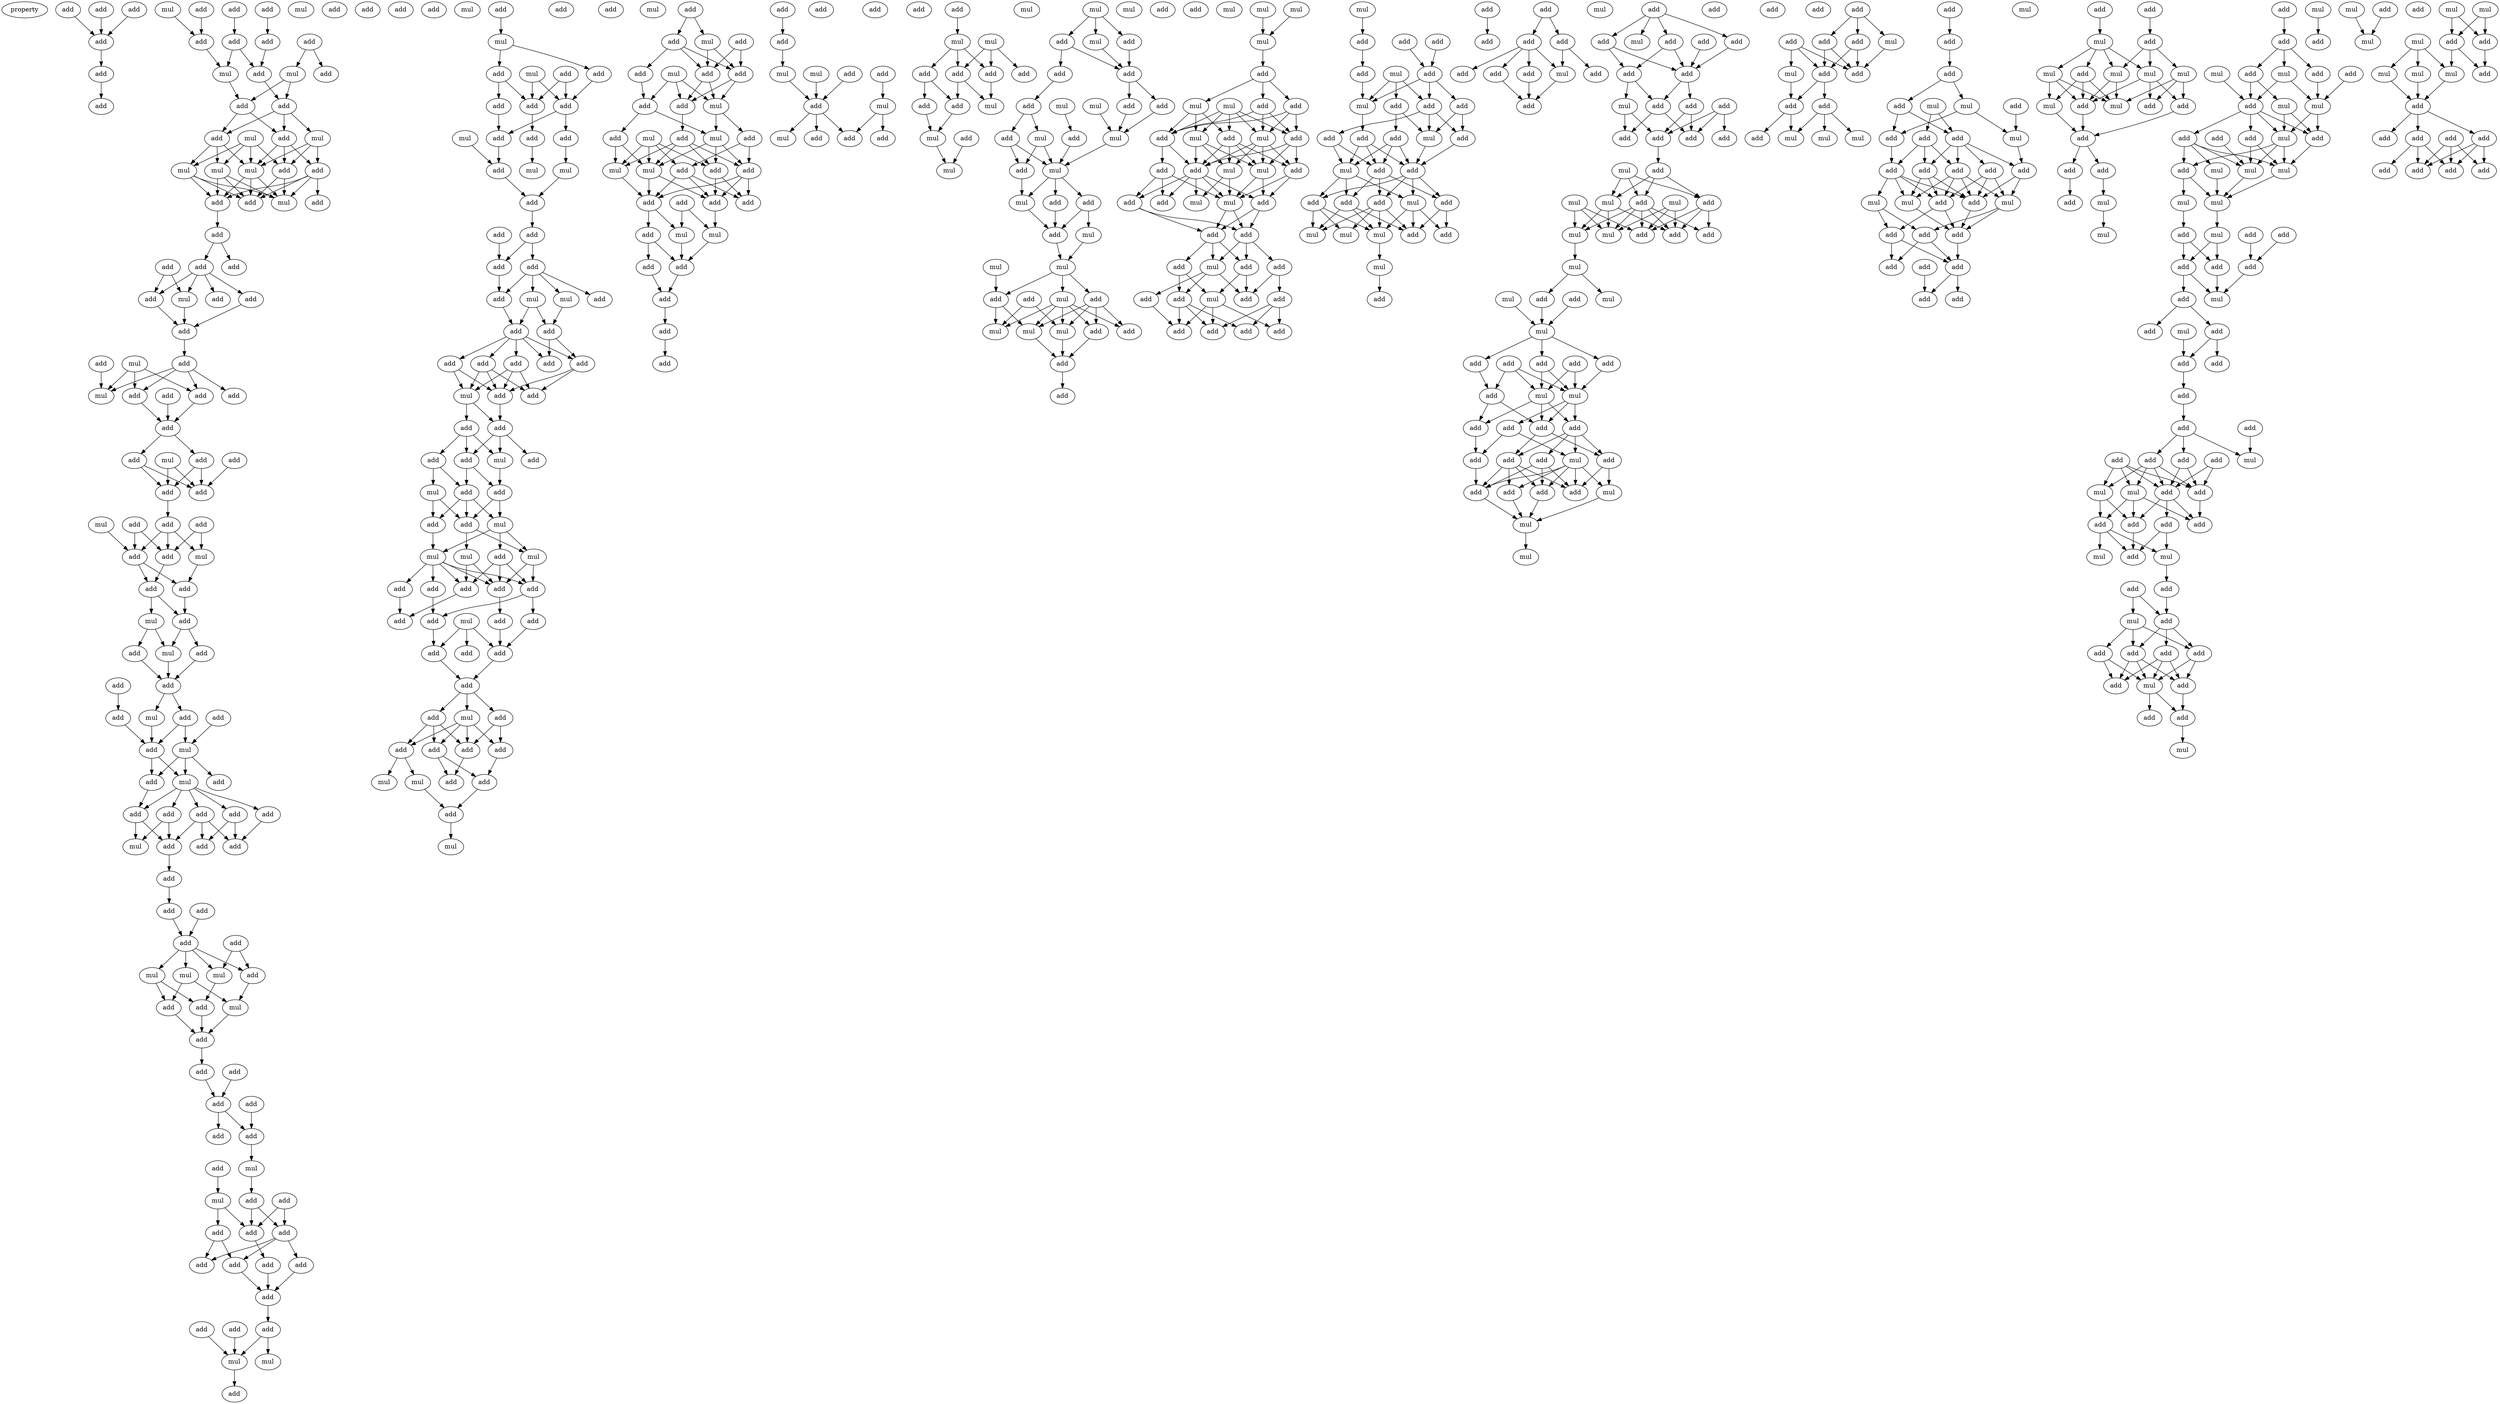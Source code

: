 digraph {
    node [fontcolor=black]
    property [mul=2,lf=1.5]
    0 [ label = add ];
    1 [ label = add ];
    2 [ label = add ];
    3 [ label = add ];
    4 [ label = add ];
    5 [ label = add ];
    6 [ label = mul ];
    7 [ label = add ];
    8 [ label = add ];
    9 [ label = add ];
    10 [ label = add ];
    11 [ label = add ];
    12 [ label = add ];
    13 [ label = add ];
    14 [ label = add ];
    15 [ label = mul ];
    16 [ label = mul ];
    17 [ label = add ];
    18 [ label = add ];
    19 [ label = add ];
    20 [ label = mul ];
    21 [ label = mul ];
    22 [ label = add ];
    23 [ label = add ];
    24 [ label = add ];
    25 [ label = mul ];
    26 [ label = mul ];
    27 [ label = add ];
    28 [ label = mul ];
    29 [ label = add ];
    30 [ label = add ];
    31 [ label = add ];
    32 [ label = mul ];
    33 [ label = add ];
    34 [ label = add ];
    35 [ label = add ];
    36 [ label = add ];
    37 [ label = add ];
    38 [ label = add ];
    39 [ label = mul ];
    40 [ label = mul ];
    41 [ label = add ];
    42 [ label = add ];
    43 [ label = add ];
    44 [ label = mul ];
    45 [ label = add ];
    46 [ label = add ];
    47 [ label = add ];
    48 [ label = add ];
    49 [ label = add ];
    50 [ label = mul ];
    51 [ label = add ];
    52 [ label = mul ];
    53 [ label = add ];
    54 [ label = add ];
    55 [ label = add ];
    56 [ label = add ];
    57 [ label = add ];
    58 [ label = mul ];
    59 [ label = add ];
    60 [ label = add ];
    61 [ label = add ];
    62 [ label = add ];
    63 [ label = mul ];
    64 [ label = add ];
    65 [ label = add ];
    66 [ label = add ];
    67 [ label = add ];
    68 [ label = add ];
    69 [ label = mul ];
    70 [ label = add ];
    71 [ label = add ];
    72 [ label = add ];
    73 [ label = mul ];
    74 [ label = add ];
    75 [ label = add ];
    76 [ label = add ];
    77 [ label = add ];
    78 [ label = add ];
    79 [ label = mul ];
    80 [ label = mul ];
    81 [ label = add ];
    82 [ label = mul ];
    83 [ label = add ];
    84 [ label = add ];
    85 [ label = add ];
    86 [ label = add ];
    87 [ label = add ];
    88 [ label = add ];
    89 [ label = add ];
    90 [ label = mul ];
    91 [ label = add ];
    92 [ label = add ];
    93 [ label = add ];
    94 [ label = add ];
    95 [ label = add ];
    96 [ label = add ];
    97 [ label = add ];
    98 [ label = add ];
    99 [ label = mul ];
    100 [ label = mul ];
    101 [ label = add ];
    102 [ label = mul ];
    103 [ label = add ];
    104 [ label = add ];
    105 [ label = mul ];
    106 [ label = add ];
    107 [ label = add ];
    108 [ label = add ];
    109 [ label = add ];
    110 [ label = add ];
    111 [ label = add ];
    112 [ label = add ];
    113 [ label = add ];
    114 [ label = add ];
    115 [ label = mul ];
    116 [ label = add ];
    117 [ label = mul ];
    118 [ label = add ];
    119 [ label = add ];
    120 [ label = add ];
    121 [ label = add ];
    122 [ label = add ];
    123 [ label = add ];
    124 [ label = add ];
    125 [ label = add ];
    126 [ label = add ];
    127 [ label = add ];
    128 [ label = add ];
    129 [ label = add ];
    130 [ label = add ];
    131 [ label = mul ];
    132 [ label = mul ];
    133 [ label = mul ];
    134 [ label = add ];
    135 [ label = add ];
    136 [ label = add ];
    137 [ label = mul ];
    138 [ label = add ];
    139 [ label = add ];
    140 [ label = add ];
    141 [ label = add ];
    142 [ label = mul ];
    143 [ label = add ];
    144 [ label = add ];
    145 [ label = add ];
    146 [ label = add ];
    147 [ label = add ];
    148 [ label = mul ];
    149 [ label = add ];
    150 [ label = add ];
    151 [ label = mul ];
    152 [ label = mul ];
    153 [ label = add ];
    154 [ label = add ];
    155 [ label = add ];
    156 [ label = add ];
    157 [ label = add ];
    158 [ label = add ];
    159 [ label = mul ];
    160 [ label = mul ];
    161 [ label = add ];
    162 [ label = add ];
    163 [ label = add ];
    164 [ label = add ];
    165 [ label = add ];
    166 [ label = add ];
    167 [ label = add ];
    168 [ label = add ];
    169 [ label = mul ];
    170 [ label = add ];
    171 [ label = add ];
    172 [ label = add ];
    173 [ label = add ];
    174 [ label = add ];
    175 [ label = add ];
    176 [ label = add ];
    177 [ label = mul ];
    178 [ label = mul ];
    179 [ label = add ];
    180 [ label = add ];
    181 [ label = add ];
    182 [ label = mul ];
    183 [ label = add ];
    184 [ label = mul ];
    185 [ label = add ];
    186 [ label = mul ];
    187 [ label = mul ];
    188 [ label = add ];
    189 [ label = add ];
    190 [ label = add ];
    191 [ label = add ];
    192 [ label = add ];
    193 [ label = add ];
    194 [ label = add ];
    195 [ label = add ];
    196 [ label = add ];
    197 [ label = mul ];
    198 [ label = add ];
    199 [ label = add ];
    200 [ label = add ];
    201 [ label = add ];
    202 [ label = mul ];
    203 [ label = add ];
    204 [ label = add ];
    205 [ label = add ];
    206 [ label = add ];
    207 [ label = add ];
    208 [ label = add ];
    209 [ label = add ];
    210 [ label = add ];
    211 [ label = mul ];
    212 [ label = mul ];
    213 [ label = add ];
    214 [ label = mul ];
    215 [ label = mul ];
    216 [ label = add ];
    217 [ label = add ];
    218 [ label = add ];
    219 [ label = mul ];
    220 [ label = add ];
    221 [ label = add ];
    222 [ label = mul ];
    223 [ label = add ];
    224 [ label = add ];
    225 [ label = add ];
    226 [ label = mul ];
    227 [ label = mul ];
    228 [ label = add ];
    229 [ label = add ];
    230 [ label = mul ];
    231 [ label = add ];
    232 [ label = mul ];
    233 [ label = add ];
    234 [ label = mul ];
    235 [ label = add ];
    236 [ label = add ];
    237 [ label = add ];
    238 [ label = add ];
    239 [ label = add ];
    240 [ label = add ];
    241 [ label = mul ];
    242 [ label = mul ];
    243 [ label = add ];
    244 [ label = add ];
    245 [ label = add ];
    246 [ label = add ];
    247 [ label = add ];
    248 [ label = add ];
    249 [ label = add ];
    250 [ label = add ];
    251 [ label = add ];
    252 [ label = mul ];
    253 [ label = mul ];
    254 [ label = add ];
    255 [ label = add ];
    256 [ label = add ];
    257 [ label = add ];
    258 [ label = mul ];
    259 [ label = add ];
    260 [ label = add ];
    261 [ label = add ];
    262 [ label = mul ];
    263 [ label = add ];
    264 [ label = add ];
    265 [ label = mul ];
    266 [ label = mul ];
    267 [ label = add ];
    268 [ label = add ];
    269 [ label = mul ];
    270 [ label = add ];
    271 [ label = add ];
    272 [ label = mul ];
    273 [ label = add ];
    274 [ label = add ];
    275 [ label = mul ];
    276 [ label = add ];
    277 [ label = mul ];
    278 [ label = mul ];
    279 [ label = add ];
    280 [ label = add ];
    281 [ label = mul ];
    282 [ label = add ];
    283 [ label = add ];
    284 [ label = mul ];
    285 [ label = mul ];
    286 [ label = add ];
    287 [ label = add ];
    288 [ label = add ];
    289 [ label = mul ];
    290 [ label = add ];
    291 [ label = mul ];
    292 [ label = add ];
    293 [ label = mul ];
    294 [ label = add ];
    295 [ label = add ];
    296 [ label = add ];
    297 [ label = mul ];
    298 [ label = mul ];
    299 [ label = add ];
    300 [ label = mul ];
    301 [ label = mul ];
    302 [ label = mul ];
    303 [ label = add ];
    304 [ label = add ];
    305 [ label = mul ];
    306 [ label = add ];
    307 [ label = add ];
    308 [ label = mul ];
    309 [ label = mul ];
    310 [ label = add ];
    311 [ label = mul ];
    312 [ label = add ];
    313 [ label = add ];
    314 [ label = add ];
    315 [ label = add ];
    316 [ label = mul ];
    317 [ label = mul ];
    318 [ label = mul ];
    319 [ label = mul ];
    320 [ label = add ];
    321 [ label = add ];
    322 [ label = mul ];
    323 [ label = add ];
    324 [ label = mul ];
    325 [ label = add ];
    326 [ label = add ];
    327 [ label = mul ];
    328 [ label = mul ];
    329 [ label = add ];
    330 [ label = add ];
    331 [ label = add ];
    332 [ label = add ];
    333 [ label = mul ];
    334 [ label = mul ];
    335 [ label = add ];
    336 [ label = add ];
    337 [ label = add ];
    338 [ label = mul ];
    339 [ label = mul ];
    340 [ label = add ];
    341 [ label = add ];
    342 [ label = add ];
    343 [ label = add ];
    344 [ label = add ];
    345 [ label = mul ];
    346 [ label = add ];
    347 [ label = add ];
    348 [ label = add ];
    349 [ label = add ];
    350 [ label = mul ];
    351 [ label = add ];
    352 [ label = add ];
    353 [ label = add ];
    354 [ label = add ];
    355 [ label = mul ];
    356 [ label = add ];
    357 [ label = add ];
    358 [ label = add ];
    359 [ label = add ];
    360 [ label = add ];
    361 [ label = mul ];
    362 [ label = add ];
    363 [ label = add ];
    364 [ label = add ];
    365 [ label = mul ];
    366 [ label = add ];
    367 [ label = mul ];
    368 [ label = add ];
    369 [ label = add ];
    370 [ label = add ];
    371 [ label = add ];
    372 [ label = add ];
    373 [ label = mul ];
    374 [ label = add ];
    375 [ label = add ];
    376 [ label = add ];
    377 [ label = add ];
    378 [ label = mul ];
    379 [ label = mul ];
    380 [ label = mul ];
    381 [ label = add ];
    382 [ label = add ];
    383 [ label = mul ];
    384 [ label = mul ];
    385 [ label = add ];
    386 [ label = add ];
    387 [ label = add ];
    388 [ label = add ];
    389 [ label = add ];
    390 [ label = add ];
    391 [ label = mul ];
    392 [ label = add ];
    393 [ label = add ];
    394 [ label = add ];
    395 [ label = add ];
    396 [ label = add ];
    397 [ label = mul ];
    398 [ label = add ];
    399 [ label = add ];
    400 [ label = add ];
    401 [ label = add ];
    402 [ label = mul ];
    403 [ label = add ];
    404 [ label = add ];
    405 [ label = add ];
    406 [ label = add ];
    407 [ label = mul ];
    408 [ label = add ];
    409 [ label = add ];
    410 [ label = add ];
    411 [ label = add ];
    412 [ label = add ];
    413 [ label = add ];
    414 [ label = add ];
    415 [ label = mul ];
    416 [ label = mul ];
    417 [ label = mul ];
    418 [ label = add ];
    419 [ label = mul ];
    420 [ label = add ];
    421 [ label = mul ];
    422 [ label = mul ];
    423 [ label = add ];
    424 [ label = add ];
    425 [ label = add ];
    426 [ label = mul ];
    427 [ label = mul ];
    428 [ label = add ];
    429 [ label = add ];
    430 [ label = mul ];
    431 [ label = mul ];
    432 [ label = add ];
    433 [ label = add ];
    434 [ label = add ];
    435 [ label = add ];
    436 [ label = add ];
    437 [ label = mul ];
    438 [ label = add ];
    439 [ label = mul ];
    440 [ label = add ];
    441 [ label = add ];
    442 [ label = add ];
    443 [ label = add ];
    444 [ label = add ];
    445 [ label = mul ];
    446 [ label = add ];
    447 [ label = add ];
    448 [ label = add ];
    449 [ label = add ];
    450 [ label = mul ];
    451 [ label = add ];
    452 [ label = add ];
    453 [ label = add ];
    454 [ label = mul ];
    455 [ label = mul ];
    456 [ label = add ];
    457 [ label = add ];
    458 [ label = add ];
    459 [ label = add ];
    460 [ label = add ];
    461 [ label = add ];
    462 [ label = mul ];
    463 [ label = add ];
    464 [ label = add ];
    465 [ label = mul ];
    466 [ label = add ];
    467 [ label = add ];
    468 [ label = add ];
    469 [ label = add ];
    470 [ label = mul ];
    471 [ label = mul ];
    472 [ label = mul ];
    473 [ label = add ];
    474 [ label = add ];
    475 [ label = mul ];
    476 [ label = add ];
    477 [ label = mul ];
    478 [ label = add ];
    479 [ label = add ];
    480 [ label = mul ];
    481 [ label = add ];
    482 [ label = add ];
    483 [ label = add ];
    484 [ label = mul ];
    485 [ label = add ];
    486 [ label = add ];
    487 [ label = add ];
    488 [ label = add ];
    489 [ label = add ];
    490 [ label = add ];
    491 [ label = mul ];
    492 [ label = mul ];
    493 [ label = mul ];
    494 [ label = add ];
    495 [ label = add ];
    496 [ label = add ];
    497 [ label = add ];
    498 [ label = add ];
    499 [ label = add ];
    500 [ label = add ];
    501 [ label = add ];
    502 [ label = add ];
    503 [ label = add ];
    504 [ label = add ];
    505 [ label = add ];
    506 [ label = mul ];
    507 [ label = mul ];
    508 [ label = mul ];
    509 [ label = mul ];
    510 [ label = mul ];
    511 [ label = add ];
    512 [ label = mul ];
    513 [ label = add ];
    514 [ label = add ];
    515 [ label = mul ];
    516 [ label = add ];
    517 [ label = add ];
    518 [ label = add ];
    519 [ label = add ];
    520 [ label = add ];
    521 [ label = mul ];
    522 [ label = add ];
    523 [ label = mul ];
    524 [ label = add ];
    525 [ label = mul ];
    526 [ label = mul ];
    527 [ label = add ];
    528 [ label = add ];
    529 [ label = add ];
    530 [ label = add ];
    531 [ label = mul ];
    532 [ label = mul ];
    533 [ label = add ];
    534 [ label = mul ];
    535 [ label = add ];
    536 [ label = add ];
    537 [ label = add ];
    538 [ label = mul ];
    539 [ label = mul ];
    540 [ label = mul ];
    541 [ label = add ];
    542 [ label = mul ];
    543 [ label = mul ];
    544 [ label = add ];
    545 [ label = mul ];
    546 [ label = add ];
    547 [ label = add ];
    548 [ label = add ];
    549 [ label = add ];
    550 [ label = add ];
    551 [ label = add ];
    552 [ label = mul ];
    553 [ label = mul ];
    554 [ label = add ];
    555 [ label = add ];
    556 [ label = add ];
    557 [ label = add ];
    558 [ label = add ];
    559 [ label = add ];
    560 [ label = add ];
    561 [ label = add ];
    562 [ label = add ];
    563 [ label = add ];
    564 [ label = mul ];
    565 [ label = add ];
    566 [ label = add ];
    567 [ label = add ];
    568 [ label = mul ];
    569 [ label = mul ];
    570 [ label = add ];
    571 [ label = add ];
    572 [ label = add ];
    573 [ label = add ];
    574 [ label = mul ];
    575 [ label = mul ];
    576 [ label = add ];
    577 [ label = add ];
    578 [ label = add ];
    579 [ label = mul ];
    580 [ label = add ];
    581 [ label = add ];
    582 [ label = add ];
    583 [ label = add ];
    584 [ label = add ];
    585 [ label = add ];
    586 [ label = add ];
    587 [ label = mul ];
    588 [ label = add ];
    589 [ label = add ];
    590 [ label = mul ];
    591 [ label = mul ];
    592 [ label = add ];
    593 [ label = mul ];
    594 [ label = add ];
    595 [ label = add ];
    596 [ label = mul ];
    597 [ label = mul ];
    598 [ label = mul ];
    599 [ label = add ];
    600 [ label = add ];
    601 [ label = mul ];
    602 [ label = mul ];
    603 [ label = mul ];
    604 [ label = add ];
    605 [ label = mul ];
    606 [ label = add ];
    607 [ label = add ];
    608 [ label = add ];
    609 [ label = add ];
    610 [ label = add ];
    611 [ label = add ];
    612 [ label = add ];
    613 [ label = add ];
    614 [ label = add ];
    0 -> 3 [ name = 0 ];
    1 -> 3 [ name = 1 ];
    2 -> 3 [ name = 2 ];
    3 -> 4 [ name = 3 ];
    4 -> 5 [ name = 4 ];
    6 -> 13 [ name = 5 ];
    7 -> 11 [ name = 6 ];
    8 -> 10 [ name = 7 ];
    9 -> 13 [ name = 8 ];
    10 -> 14 [ name = 9 ];
    10 -> 15 [ name = 10 ];
    11 -> 14 [ name = 11 ];
    12 -> 16 [ name = 12 ];
    12 -> 17 [ name = 13 ];
    13 -> 15 [ name = 14 ];
    14 -> 19 [ name = 15 ];
    15 -> 18 [ name = 16 ];
    16 -> 18 [ name = 17 ];
    16 -> 19 [ name = 18 ];
    18 -> 22 [ name = 19 ];
    18 -> 23 [ name = 20 ];
    19 -> 21 [ name = 21 ];
    19 -> 22 [ name = 22 ];
    19 -> 23 [ name = 23 ];
    20 -> 24 [ name = 24 ];
    20 -> 25 [ name = 25 ];
    20 -> 26 [ name = 26 ];
    20 -> 28 [ name = 27 ];
    21 -> 24 [ name = 28 ];
    21 -> 25 [ name = 29 ];
    21 -> 27 [ name = 30 ];
    22 -> 25 [ name = 31 ];
    22 -> 26 [ name = 32 ];
    22 -> 28 [ name = 33 ];
    23 -> 24 [ name = 34 ];
    23 -> 25 [ name = 35 ];
    23 -> 27 [ name = 36 ];
    24 -> 29 [ name = 37 ];
    24 -> 32 [ name = 38 ];
    25 -> 29 [ name = 39 ];
    25 -> 31 [ name = 40 ];
    25 -> 32 [ name = 41 ];
    26 -> 29 [ name = 42 ];
    26 -> 31 [ name = 43 ];
    26 -> 32 [ name = 44 ];
    27 -> 29 [ name = 45 ];
    27 -> 30 [ name = 46 ];
    27 -> 31 [ name = 47 ];
    27 -> 32 [ name = 48 ];
    28 -> 29 [ name = 49 ];
    28 -> 31 [ name = 50 ];
    28 -> 32 [ name = 51 ];
    31 -> 33 [ name = 52 ];
    33 -> 34 [ name = 53 ];
    33 -> 36 [ name = 54 ];
    34 -> 37 [ name = 55 ];
    34 -> 38 [ name = 56 ];
    34 -> 40 [ name = 57 ];
    34 -> 41 [ name = 58 ];
    35 -> 38 [ name = 59 ];
    35 -> 40 [ name = 60 ];
    38 -> 42 [ name = 61 ];
    40 -> 42 [ name = 62 ];
    41 -> 42 [ name = 63 ];
    42 -> 43 [ name = 64 ];
    43 -> 46 [ name = 65 ];
    43 -> 47 [ name = 66 ];
    43 -> 49 [ name = 67 ];
    43 -> 50 [ name = 68 ];
    44 -> 46 [ name = 69 ];
    44 -> 47 [ name = 70 ];
    44 -> 50 [ name = 71 ];
    45 -> 50 [ name = 72 ];
    46 -> 51 [ name = 73 ];
    47 -> 51 [ name = 74 ];
    48 -> 51 [ name = 75 ];
    51 -> 53 [ name = 76 ];
    51 -> 54 [ name = 77 ];
    52 -> 56 [ name = 78 ];
    52 -> 57 [ name = 79 ];
    53 -> 56 [ name = 80 ];
    53 -> 57 [ name = 81 ];
    54 -> 56 [ name = 82 ];
    54 -> 57 [ name = 83 ];
    55 -> 56 [ name = 84 ];
    57 -> 60 [ name = 85 ];
    58 -> 62 [ name = 86 ];
    59 -> 62 [ name = 87 ];
    59 -> 64 [ name = 88 ];
    60 -> 62 [ name = 89 ];
    60 -> 63 [ name = 90 ];
    60 -> 64 [ name = 91 ];
    61 -> 63 [ name = 92 ];
    61 -> 64 [ name = 93 ];
    62 -> 65 [ name = 94 ];
    62 -> 67 [ name = 95 ];
    63 -> 65 [ name = 96 ];
    64 -> 67 [ name = 97 ];
    65 -> 68 [ name = 98 ];
    67 -> 68 [ name = 99 ];
    67 -> 69 [ name = 100 ];
    68 -> 71 [ name = 101 ];
    68 -> 73 [ name = 102 ];
    69 -> 70 [ name = 103 ];
    69 -> 73 [ name = 104 ];
    70 -> 74 [ name = 105 ];
    71 -> 74 [ name = 106 ];
    73 -> 74 [ name = 107 ];
    74 -> 77 [ name = 108 ];
    74 -> 79 [ name = 109 ];
    75 -> 78 [ name = 110 ];
    76 -> 80 [ name = 111 ];
    77 -> 80 [ name = 112 ];
    77 -> 81 [ name = 113 ];
    78 -> 81 [ name = 114 ];
    79 -> 81 [ name = 115 ];
    80 -> 82 [ name = 116 ];
    80 -> 83 [ name = 117 ];
    80 -> 84 [ name = 118 ];
    81 -> 82 [ name = 119 ];
    81 -> 83 [ name = 120 ];
    82 -> 85 [ name = 121 ];
    82 -> 86 [ name = 122 ];
    82 -> 87 [ name = 123 ];
    82 -> 88 [ name = 124 ];
    82 -> 89 [ name = 125 ];
    83 -> 89 [ name = 126 ];
    85 -> 93 [ name = 127 ];
    86 -> 90 [ name = 128 ];
    86 -> 91 [ name = 129 ];
    87 -> 91 [ name = 130 ];
    87 -> 92 [ name = 131 ];
    87 -> 93 [ name = 132 ];
    88 -> 92 [ name = 133 ];
    88 -> 93 [ name = 134 ];
    89 -> 90 [ name = 135 ];
    89 -> 91 [ name = 136 ];
    91 -> 94 [ name = 137 ];
    94 -> 96 [ name = 138 ];
    95 -> 97 [ name = 139 ];
    96 -> 97 [ name = 140 ];
    97 -> 99 [ name = 141 ];
    97 -> 100 [ name = 142 ];
    97 -> 101 [ name = 143 ];
    97 -> 102 [ name = 144 ];
    98 -> 100 [ name = 145 ];
    98 -> 101 [ name = 146 ];
    99 -> 105 [ name = 147 ];
    99 -> 106 [ name = 148 ];
    100 -> 104 [ name = 149 ];
    101 -> 105 [ name = 150 ];
    102 -> 104 [ name = 151 ];
    102 -> 106 [ name = 152 ];
    104 -> 107 [ name = 153 ];
    105 -> 107 [ name = 154 ];
    106 -> 107 [ name = 155 ];
    107 -> 108 [ name = 156 ];
    108 -> 111 [ name = 157 ];
    109 -> 111 [ name = 158 ];
    110 -> 113 [ name = 159 ];
    111 -> 112 [ name = 160 ];
    111 -> 113 [ name = 161 ];
    113 -> 115 [ name = 162 ];
    114 -> 117 [ name = 163 ];
    115 -> 116 [ name = 164 ];
    116 -> 120 [ name = 165 ];
    116 -> 121 [ name = 166 ];
    117 -> 119 [ name = 167 ];
    117 -> 121 [ name = 168 ];
    118 -> 120 [ name = 169 ];
    118 -> 121 [ name = 170 ];
    119 -> 123 [ name = 171 ];
    119 -> 125 [ name = 172 ];
    120 -> 122 [ name = 173 ];
    120 -> 123 [ name = 174 ];
    120 -> 125 [ name = 175 ];
    121 -> 124 [ name = 176 ];
    122 -> 126 [ name = 177 ];
    124 -> 126 [ name = 178 ];
    125 -> 126 [ name = 179 ];
    126 -> 129 [ name = 180 ];
    127 -> 131 [ name = 181 ];
    128 -> 131 [ name = 182 ];
    129 -> 131 [ name = 183 ];
    129 -> 133 [ name = 184 ];
    131 -> 134 [ name = 185 ];
    135 -> 137 [ name = 186 ];
    137 -> 138 [ name = 187 ];
    137 -> 141 [ name = 188 ];
    138 -> 143 [ name = 189 ];
    138 -> 145 [ name = 190 ];
    139 -> 143 [ name = 191 ];
    139 -> 144 [ name = 192 ];
    141 -> 144 [ name = 193 ];
    142 -> 143 [ name = 194 ];
    142 -> 144 [ name = 195 ];
    143 -> 146 [ name = 196 ];
    144 -> 147 [ name = 197 ];
    144 -> 149 [ name = 198 ];
    145 -> 147 [ name = 199 ];
    146 -> 151 [ name = 200 ];
    147 -> 150 [ name = 201 ];
    148 -> 150 [ name = 202 ];
    149 -> 152 [ name = 203 ];
    150 -> 153 [ name = 204 ];
    152 -> 153 [ name = 205 ];
    153 -> 155 [ name = 206 ];
    154 -> 156 [ name = 207 ];
    155 -> 156 [ name = 208 ];
    155 -> 157 [ name = 209 ];
    156 -> 158 [ name = 210 ];
    157 -> 158 [ name = 211 ];
    157 -> 159 [ name = 212 ];
    157 -> 160 [ name = 213 ];
    157 -> 161 [ name = 214 ];
    158 -> 162 [ name = 215 ];
    159 -> 163 [ name = 216 ];
    160 -> 162 [ name = 217 ];
    160 -> 163 [ name = 218 ];
    162 -> 164 [ name = 219 ];
    162 -> 165 [ name = 220 ];
    162 -> 166 [ name = 221 ];
    162 -> 167 [ name = 222 ];
    162 -> 168 [ name = 223 ];
    163 -> 164 [ name = 224 ];
    163 -> 165 [ name = 225 ];
    164 -> 170 [ name = 226 ];
    164 -> 171 [ name = 227 ];
    166 -> 169 [ name = 228 ];
    166 -> 170 [ name = 229 ];
    167 -> 169 [ name = 230 ];
    167 -> 170 [ name = 231 ];
    167 -> 171 [ name = 232 ];
    168 -> 169 [ name = 233 ];
    168 -> 170 [ name = 234 ];
    168 -> 171 [ name = 235 ];
    169 -> 172 [ name = 236 ];
    169 -> 173 [ name = 237 ];
    170 -> 173 [ name = 238 ];
    172 -> 175 [ name = 239 ];
    172 -> 176 [ name = 240 ];
    172 -> 177 [ name = 241 ];
    173 -> 174 [ name = 242 ];
    173 -> 175 [ name = 243 ];
    173 -> 177 [ name = 244 ];
    175 -> 179 [ name = 245 ];
    175 -> 180 [ name = 246 ];
    176 -> 178 [ name = 247 ];
    176 -> 180 [ name = 248 ];
    177 -> 179 [ name = 249 ];
    178 -> 181 [ name = 250 ];
    178 -> 183 [ name = 251 ];
    179 -> 182 [ name = 252 ];
    179 -> 183 [ name = 253 ];
    180 -> 181 [ name = 254 ];
    180 -> 182 [ name = 255 ];
    180 -> 183 [ name = 256 ];
    181 -> 186 [ name = 257 ];
    182 -> 184 [ name = 258 ];
    182 -> 185 [ name = 259 ];
    182 -> 186 [ name = 260 ];
    183 -> 184 [ name = 261 ];
    183 -> 187 [ name = 262 ];
    184 -> 188 [ name = 263 ];
    184 -> 191 [ name = 264 ];
    185 -> 188 [ name = 265 ];
    185 -> 191 [ name = 266 ];
    185 -> 192 [ name = 267 ];
    186 -> 188 [ name = 268 ];
    186 -> 189 [ name = 269 ];
    186 -> 190 [ name = 270 ];
    186 -> 191 [ name = 271 ];
    186 -> 192 [ name = 272 ];
    187 -> 188 [ name = 273 ];
    187 -> 192 [ name = 274 ];
    188 -> 193 [ name = 275 ];
    189 -> 195 [ name = 276 ];
    190 -> 194 [ name = 277 ];
    191 -> 194 [ name = 278 ];
    191 -> 196 [ name = 279 ];
    192 -> 195 [ name = 280 ];
    193 -> 200 [ name = 281 ];
    194 -> 199 [ name = 282 ];
    196 -> 200 [ name = 283 ];
    197 -> 198 [ name = 284 ];
    197 -> 199 [ name = 285 ];
    197 -> 200 [ name = 286 ];
    199 -> 201 [ name = 287 ];
    200 -> 201 [ name = 288 ];
    201 -> 202 [ name = 289 ];
    201 -> 203 [ name = 290 ];
    201 -> 204 [ name = 291 ];
    202 -> 205 [ name = 292 ];
    202 -> 206 [ name = 293 ];
    202 -> 207 [ name = 294 ];
    202 -> 208 [ name = 295 ];
    203 -> 206 [ name = 296 ];
    203 -> 207 [ name = 297 ];
    203 -> 208 [ name = 298 ];
    204 -> 205 [ name = 299 ];
    204 -> 207 [ name = 300 ];
    205 -> 209 [ name = 301 ];
    206 -> 209 [ name = 302 ];
    206 -> 210 [ name = 303 ];
    207 -> 210 [ name = 304 ];
    208 -> 211 [ name = 305 ];
    208 -> 212 [ name = 306 ];
    209 -> 213 [ name = 307 ];
    212 -> 213 [ name = 308 ];
    213 -> 214 [ name = 309 ];
    216 -> 218 [ name = 310 ];
    216 -> 219 [ name = 311 ];
    217 -> 220 [ name = 312 ];
    217 -> 223 [ name = 313 ];
    218 -> 220 [ name = 314 ];
    218 -> 221 [ name = 315 ];
    218 -> 223 [ name = 316 ];
    219 -> 220 [ name = 317 ];
    219 -> 223 [ name = 318 ];
    220 -> 225 [ name = 319 ];
    220 -> 226 [ name = 320 ];
    221 -> 224 [ name = 321 ];
    222 -> 224 [ name = 322 ];
    222 -> 225 [ name = 323 ];
    222 -> 226 [ name = 324 ];
    223 -> 225 [ name = 325 ];
    223 -> 226 [ name = 326 ];
    224 -> 227 [ name = 327 ];
    224 -> 229 [ name = 328 ];
    225 -> 228 [ name = 329 ];
    226 -> 227 [ name = 330 ];
    226 -> 231 [ name = 331 ];
    227 -> 232 [ name = 332 ];
    227 -> 233 [ name = 333 ];
    227 -> 235 [ name = 334 ];
    228 -> 232 [ name = 335 ];
    228 -> 233 [ name = 336 ];
    228 -> 234 [ name = 337 ];
    228 -> 235 [ name = 338 ];
    229 -> 232 [ name = 339 ];
    229 -> 234 [ name = 340 ];
    230 -> 232 [ name = 341 ];
    230 -> 233 [ name = 342 ];
    230 -> 234 [ name = 343 ];
    230 -> 236 [ name = 344 ];
    231 -> 235 [ name = 345 ];
    231 -> 236 [ name = 346 ];
    232 -> 238 [ name = 347 ];
    232 -> 239 [ name = 348 ];
    233 -> 237 [ name = 349 ];
    233 -> 239 [ name = 350 ];
    234 -> 238 [ name = 351 ];
    235 -> 237 [ name = 352 ];
    235 -> 238 [ name = 353 ];
    235 -> 239 [ name = 354 ];
    236 -> 237 [ name = 355 ];
    236 -> 238 [ name = 356 ];
    236 -> 239 [ name = 357 ];
    238 -> 242 [ name = 358 ];
    238 -> 243 [ name = 359 ];
    239 -> 241 [ name = 360 ];
    240 -> 241 [ name = 361 ];
    240 -> 242 [ name = 362 ];
    241 -> 244 [ name = 363 ];
    242 -> 244 [ name = 364 ];
    243 -> 244 [ name = 365 ];
    243 -> 245 [ name = 366 ];
    244 -> 246 [ name = 367 ];
    245 -> 246 [ name = 368 ];
    246 -> 247 [ name = 369 ];
    247 -> 248 [ name = 370 ];
    249 -> 251 [ name = 371 ];
    251 -> 253 [ name = 372 ];
    252 -> 257 [ name = 373 ];
    253 -> 257 [ name = 374 ];
    254 -> 257 [ name = 375 ];
    256 -> 258 [ name = 376 ];
    257 -> 261 [ name = 377 ];
    257 -> 262 [ name = 378 ];
    257 -> 263 [ name = 379 ];
    258 -> 260 [ name = 380 ];
    258 -> 261 [ name = 381 ];
    264 -> 266 [ name = 382 ];
    265 -> 267 [ name = 383 ];
    265 -> 270 [ name = 384 ];
    265 -> 271 [ name = 385 ];
    266 -> 268 [ name = 386 ];
    266 -> 270 [ name = 387 ];
    266 -> 271 [ name = 388 ];
    268 -> 273 [ name = 389 ];
    268 -> 274 [ name = 390 ];
    270 -> 272 [ name = 391 ];
    271 -> 272 [ name = 392 ];
    271 -> 273 [ name = 393 ];
    273 -> 275 [ name = 394 ];
    274 -> 275 [ name = 395 ];
    275 -> 277 [ name = 396 ];
    276 -> 277 [ name = 397 ];
    278 -> 279 [ name = 398 ];
    278 -> 280 [ name = 399 ];
    278 -> 281 [ name = 400 ];
    279 -> 282 [ name = 401 ];
    279 -> 283 [ name = 402 ];
    280 -> 283 [ name = 403 ];
    281 -> 283 [ name = 404 ];
    282 -> 288 [ name = 405 ];
    283 -> 286 [ name = 406 ];
    283 -> 287 [ name = 407 ];
    284 -> 291 [ name = 408 ];
    285 -> 290 [ name = 409 ];
    286 -> 291 [ name = 410 ];
    287 -> 291 [ name = 411 ];
    288 -> 289 [ name = 412 ];
    288 -> 292 [ name = 413 ];
    289 -> 293 [ name = 414 ];
    289 -> 294 [ name = 415 ];
    290 -> 293 [ name = 416 ];
    291 -> 293 [ name = 417 ];
    292 -> 293 [ name = 418 ];
    292 -> 294 [ name = 419 ];
    293 -> 295 [ name = 420 ];
    293 -> 296 [ name = 421 ];
    293 -> 297 [ name = 422 ];
    294 -> 297 [ name = 423 ];
    295 -> 299 [ name = 424 ];
    296 -> 299 [ name = 425 ];
    296 -> 300 [ name = 426 ];
    297 -> 299 [ name = 427 ];
    299 -> 302 [ name = 428 ];
    300 -> 302 [ name = 429 ];
    301 -> 307 [ name = 430 ];
    302 -> 305 [ name = 431 ];
    302 -> 306 [ name = 432 ];
    302 -> 307 [ name = 433 ];
    303 -> 308 [ name = 434 ];
    303 -> 309 [ name = 435 ];
    305 -> 308 [ name = 436 ];
    305 -> 309 [ name = 437 ];
    305 -> 310 [ name = 438 ];
    305 -> 311 [ name = 439 ];
    305 -> 312 [ name = 440 ];
    306 -> 309 [ name = 441 ];
    306 -> 310 [ name = 442 ];
    306 -> 311 [ name = 443 ];
    306 -> 312 [ name = 444 ];
    307 -> 308 [ name = 445 ];
    307 -> 311 [ name = 446 ];
    309 -> 313 [ name = 447 ];
    310 -> 313 [ name = 448 ];
    311 -> 313 [ name = 449 ];
    313 -> 314 [ name = 450 ];
    317 -> 319 [ name = 451 ];
    318 -> 319 [ name = 452 ];
    319 -> 320 [ name = 453 ];
    320 -> 321 [ name = 454 ];
    320 -> 323 [ name = 455 ];
    320 -> 324 [ name = 456 ];
    321 -> 325 [ name = 457 ];
    321 -> 326 [ name = 458 ];
    321 -> 327 [ name = 459 ];
    322 -> 325 [ name = 460 ];
    322 -> 326 [ name = 461 ];
    322 -> 327 [ name = 462 ];
    322 -> 328 [ name = 463 ];
    322 -> 329 [ name = 464 ];
    323 -> 325 [ name = 465 ];
    323 -> 326 [ name = 466 ];
    323 -> 327 [ name = 467 ];
    324 -> 325 [ name = 468 ];
    324 -> 328 [ name = 469 ];
    324 -> 329 [ name = 470 ];
    325 -> 331 [ name = 471 ];
    325 -> 332 [ name = 472 ];
    326 -> 330 [ name = 473 ];
    326 -> 332 [ name = 474 ];
    326 -> 333 [ name = 475 ];
    327 -> 330 [ name = 476 ];
    327 -> 332 [ name = 477 ];
    327 -> 333 [ name = 478 ];
    327 -> 334 [ name = 479 ];
    328 -> 332 [ name = 480 ];
    328 -> 333 [ name = 481 ];
    328 -> 334 [ name = 482 ];
    329 -> 330 [ name = 483 ];
    329 -> 332 [ name = 484 ];
    329 -> 333 [ name = 485 ];
    329 -> 334 [ name = 486 ];
    330 -> 337 [ name = 487 ];
    330 -> 338 [ name = 488 ];
    331 -> 335 [ name = 489 ];
    331 -> 336 [ name = 490 ];
    331 -> 338 [ name = 491 ];
    332 -> 335 [ name = 492 ];
    332 -> 336 [ name = 493 ];
    332 -> 337 [ name = 494 ];
    332 -> 338 [ name = 495 ];
    332 -> 339 [ name = 496 ];
    333 -> 337 [ name = 497 ];
    333 -> 338 [ name = 498 ];
    334 -> 338 [ name = 499 ];
    334 -> 339 [ name = 500 ];
    335 -> 340 [ name = 501 ];
    335 -> 341 [ name = 502 ];
    337 -> 340 [ name = 503 ];
    337 -> 341 [ name = 504 ];
    338 -> 340 [ name = 505 ];
    338 -> 341 [ name = 506 ];
    340 -> 343 [ name = 507 ];
    340 -> 344 [ name = 508 ];
    340 -> 345 [ name = 509 ];
    341 -> 342 [ name = 510 ];
    341 -> 343 [ name = 511 ];
    341 -> 345 [ name = 512 ];
    342 -> 348 [ name = 513 ];
    342 -> 349 [ name = 514 ];
    343 -> 349 [ name = 515 ];
    343 -> 350 [ name = 516 ];
    344 -> 346 [ name = 517 ];
    344 -> 350 [ name = 518 ];
    345 -> 346 [ name = 519 ];
    345 -> 347 [ name = 520 ];
    345 -> 349 [ name = 521 ];
    346 -> 351 [ name = 522 ];
    346 -> 352 [ name = 523 ];
    346 -> 353 [ name = 524 ];
    347 -> 352 [ name = 525 ];
    348 -> 351 [ name = 526 ];
    348 -> 353 [ name = 527 ];
    348 -> 354 [ name = 528 ];
    350 -> 351 [ name = 529 ];
    350 -> 352 [ name = 530 ];
    350 -> 354 [ name = 531 ];
    355 -> 358 [ name = 532 ];
    356 -> 359 [ name = 533 ];
    357 -> 359 [ name = 534 ];
    358 -> 360 [ name = 535 ];
    359 -> 362 [ name = 536 ];
    359 -> 364 [ name = 537 ];
    359 -> 365 [ name = 538 ];
    360 -> 365 [ name = 539 ];
    361 -> 363 [ name = 540 ];
    361 -> 364 [ name = 541 ];
    361 -> 365 [ name = 542 ];
    362 -> 367 [ name = 543 ];
    362 -> 369 [ name = 544 ];
    363 -> 367 [ name = 545 ];
    363 -> 370 [ name = 546 ];
    364 -> 367 [ name = 547 ];
    364 -> 368 [ name = 548 ];
    364 -> 369 [ name = 549 ];
    365 -> 366 [ name = 550 ];
    366 -> 371 [ name = 551 ];
    366 -> 372 [ name = 552 ];
    366 -> 373 [ name = 553 ];
    367 -> 372 [ name = 554 ];
    368 -> 371 [ name = 555 ];
    368 -> 373 [ name = 556 ];
    369 -> 372 [ name = 557 ];
    370 -> 371 [ name = 558 ];
    370 -> 372 [ name = 559 ];
    370 -> 373 [ name = 560 ];
    371 -> 374 [ name = 561 ];
    371 -> 376 [ name = 562 ];
    371 -> 377 [ name = 563 ];
    372 -> 375 [ name = 564 ];
    372 -> 376 [ name = 565 ];
    372 -> 377 [ name = 566 ];
    372 -> 378 [ name = 567 ];
    373 -> 374 [ name = 568 ];
    373 -> 375 [ name = 569 ];
    373 -> 378 [ name = 570 ];
    374 -> 380 [ name = 571 ];
    374 -> 381 [ name = 572 ];
    374 -> 383 [ name = 573 ];
    375 -> 379 [ name = 574 ];
    375 -> 380 [ name = 575 ];
    375 -> 383 [ name = 576 ];
    376 -> 379 [ name = 577 ];
    376 -> 380 [ name = 578 ];
    376 -> 381 [ name = 579 ];
    376 -> 383 [ name = 580 ];
    377 -> 381 [ name = 581 ];
    377 -> 382 [ name = 582 ];
    378 -> 380 [ name = 583 ];
    378 -> 381 [ name = 584 ];
    378 -> 382 [ name = 585 ];
    380 -> 384 [ name = 586 ];
    384 -> 385 [ name = 587 ];
    386 -> 387 [ name = 588 ];
    388 -> 389 [ name = 589 ];
    388 -> 390 [ name = 590 ];
    389 -> 391 [ name = 591 ];
    389 -> 393 [ name = 592 ];
    389 -> 394 [ name = 593 ];
    389 -> 395 [ name = 594 ];
    390 -> 391 [ name = 595 ];
    390 -> 392 [ name = 596 ];
    391 -> 396 [ name = 597 ];
    394 -> 396 [ name = 598 ];
    395 -> 396 [ name = 599 ];
    398 -> 399 [ name = 600 ];
    398 -> 400 [ name = 601 ];
    398 -> 401 [ name = 602 ];
    398 -> 402 [ name = 603 ];
    399 -> 404 [ name = 604 ];
    400 -> 404 [ name = 605 ];
    400 -> 405 [ name = 606 ];
    401 -> 404 [ name = 607 ];
    401 -> 405 [ name = 608 ];
    403 -> 404 [ name = 609 ];
    404 -> 406 [ name = 610 ];
    404 -> 408 [ name = 611 ];
    405 -> 407 [ name = 612 ];
    405 -> 408 [ name = 613 ];
    406 -> 410 [ name = 614 ];
    406 -> 412 [ name = 615 ];
    407 -> 410 [ name = 616 ];
    407 -> 411 [ name = 617 ];
    408 -> 411 [ name = 618 ];
    408 -> 412 [ name = 619 ];
    409 -> 410 [ name = 620 ];
    409 -> 412 [ name = 621 ];
    409 -> 413 [ name = 622 ];
    410 -> 414 [ name = 623 ];
    414 -> 417 [ name = 624 ];
    414 -> 418 [ name = 625 ];
    414 -> 420 [ name = 626 ];
    415 -> 417 [ name = 627 ];
    415 -> 418 [ name = 628 ];
    415 -> 420 [ name = 629 ];
    416 -> 422 [ name = 630 ];
    416 -> 424 [ name = 631 ];
    416 -> 425 [ name = 632 ];
    417 -> 421 [ name = 633 ];
    417 -> 422 [ name = 634 ];
    417 -> 424 [ name = 635 ];
    418 -> 423 [ name = 636 ];
    418 -> 424 [ name = 637 ];
    418 -> 425 [ name = 638 ];
    419 -> 421 [ name = 639 ];
    419 -> 422 [ name = 640 ];
    419 -> 425 [ name = 641 ];
    420 -> 421 [ name = 642 ];
    420 -> 422 [ name = 643 ];
    420 -> 423 [ name = 644 ];
    420 -> 424 [ name = 645 ];
    420 -> 425 [ name = 646 ];
    421 -> 426 [ name = 647 ];
    426 -> 428 [ name = 648 ];
    426 -> 430 [ name = 649 ];
    427 -> 431 [ name = 650 ];
    428 -> 431 [ name = 651 ];
    429 -> 431 [ name = 652 ];
    431 -> 432 [ name = 653 ];
    431 -> 433 [ name = 654 ];
    431 -> 436 [ name = 655 ];
    432 -> 437 [ name = 656 ];
    432 -> 439 [ name = 657 ];
    433 -> 437 [ name = 658 ];
    434 -> 437 [ name = 659 ];
    434 -> 438 [ name = 660 ];
    434 -> 439 [ name = 661 ];
    435 -> 437 [ name = 662 ];
    435 -> 439 [ name = 663 ];
    436 -> 438 [ name = 664 ];
    437 -> 440 [ name = 665 ];
    437 -> 442 [ name = 666 ];
    437 -> 443 [ name = 667 ];
    438 -> 441 [ name = 668 ];
    438 -> 442 [ name = 669 ];
    439 -> 440 [ name = 670 ];
    439 -> 441 [ name = 671 ];
    439 -> 442 [ name = 672 ];
    440 -> 444 [ name = 673 ];
    440 -> 445 [ name = 674 ];
    440 -> 446 [ name = 675 ];
    440 -> 448 [ name = 676 ];
    441 -> 447 [ name = 677 ];
    442 -> 446 [ name = 678 ];
    442 -> 448 [ name = 679 ];
    443 -> 445 [ name = 680 ];
    443 -> 447 [ name = 681 ];
    444 -> 449 [ name = 682 ];
    444 -> 451 [ name = 683 ];
    444 -> 452 [ name = 684 ];
    445 -> 449 [ name = 685 ];
    445 -> 450 [ name = 686 ];
    445 -> 451 [ name = 687 ];
    445 -> 452 [ name = 688 ];
    445 -> 453 [ name = 689 ];
    446 -> 449 [ name = 690 ];
    446 -> 451 [ name = 691 ];
    446 -> 452 [ name = 692 ];
    446 -> 453 [ name = 693 ];
    447 -> 452 [ name = 694 ];
    448 -> 449 [ name = 695 ];
    448 -> 450 [ name = 696 ];
    450 -> 454 [ name = 697 ];
    451 -> 454 [ name = 698 ];
    452 -> 454 [ name = 699 ];
    453 -> 454 [ name = 700 ];
    454 -> 455 [ name = 701 ];
    459 -> 461 [ name = 702 ];
    459 -> 462 [ name = 703 ];
    459 -> 463 [ name = 704 ];
    460 -> 464 [ name = 705 ];
    460 -> 465 [ name = 706 ];
    460 -> 466 [ name = 707 ];
    461 -> 464 [ name = 708 ];
    461 -> 466 [ name = 709 ];
    462 -> 464 [ name = 710 ];
    463 -> 464 [ name = 711 ];
    463 -> 466 [ name = 712 ];
    465 -> 467 [ name = 713 ];
    466 -> 467 [ name = 714 ];
    466 -> 468 [ name = 715 ];
    467 -> 469 [ name = 716 ];
    467 -> 471 [ name = 717 ];
    468 -> 470 [ name = 718 ];
    468 -> 471 [ name = 719 ];
    468 -> 472 [ name = 720 ];
    473 -> 474 [ name = 721 ];
    474 -> 476 [ name = 722 ];
    476 -> 477 [ name = 723 ];
    476 -> 479 [ name = 724 ];
    477 -> 481 [ name = 725 ];
    477 -> 484 [ name = 726 ];
    478 -> 484 [ name = 727 ];
    479 -> 481 [ name = 728 ];
    479 -> 483 [ name = 729 ];
    480 -> 482 [ name = 730 ];
    480 -> 483 [ name = 731 ];
    481 -> 489 [ name = 732 ];
    482 -> 486 [ name = 733 ];
    482 -> 487 [ name = 734 ];
    482 -> 489 [ name = 735 ];
    483 -> 485 [ name = 736 ];
    483 -> 486 [ name = 737 ];
    483 -> 487 [ name = 738 ];
    483 -> 488 [ name = 739 ];
    484 -> 488 [ name = 740 ];
    485 -> 490 [ name = 741 ];
    485 -> 491 [ name = 742 ];
    485 -> 494 [ name = 743 ];
    486 -> 490 [ name = 744 ];
    486 -> 491 [ name = 745 ];
    486 -> 493 [ name = 746 ];
    486 -> 494 [ name = 747 ];
    487 -> 490 [ name = 748 ];
    487 -> 493 [ name = 749 ];
    487 -> 494 [ name = 750 ];
    488 -> 490 [ name = 751 ];
    488 -> 491 [ name = 752 ];
    489 -> 490 [ name = 753 ];
    489 -> 492 [ name = 754 ];
    489 -> 493 [ name = 755 ];
    489 -> 494 [ name = 756 ];
    490 -> 496 [ name = 757 ];
    491 -> 496 [ name = 758 ];
    491 -> 497 [ name = 759 ];
    492 -> 495 [ name = 760 ];
    492 -> 497 [ name = 761 ];
    493 -> 496 [ name = 762 ];
    494 -> 495 [ name = 763 ];
    494 -> 496 [ name = 764 ];
    495 -> 498 [ name = 765 ];
    495 -> 499 [ name = 766 ];
    496 -> 499 [ name = 767 ];
    497 -> 498 [ name = 768 ];
    497 -> 499 [ name = 769 ];
    499 -> 501 [ name = 770 ];
    499 -> 502 [ name = 771 ];
    500 -> 502 [ name = 772 ];
    503 -> 506 [ name = 773 ];
    504 -> 505 [ name = 774 ];
    505 -> 508 [ name = 775 ];
    505 -> 509 [ name = 776 ];
    505 -> 510 [ name = 777 ];
    506 -> 507 [ name = 778 ];
    506 -> 508 [ name = 779 ];
    506 -> 510 [ name = 780 ];
    506 -> 511 [ name = 781 ];
    507 -> 512 [ name = 782 ];
    507 -> 514 [ name = 783 ];
    507 -> 515 [ name = 784 ];
    508 -> 513 [ name = 785 ];
    508 -> 514 [ name = 786 ];
    508 -> 516 [ name = 787 ];
    509 -> 513 [ name = 788 ];
    509 -> 515 [ name = 789 ];
    509 -> 516 [ name = 790 ];
    510 -> 514 [ name = 791 ];
    510 -> 515 [ name = 792 ];
    511 -> 512 [ name = 793 ];
    511 -> 514 [ name = 794 ];
    511 -> 515 [ name = 795 ];
    512 -> 517 [ name = 796 ];
    513 -> 517 [ name = 797 ];
    514 -> 517 [ name = 798 ];
    517 -> 518 [ name = 799 ];
    517 -> 519 [ name = 800 ];
    518 -> 520 [ name = 801 ];
    519 -> 521 [ name = 802 ];
    521 -> 523 [ name = 803 ];
    522 -> 524 [ name = 804 ];
    524 -> 525 [ name = 805 ];
    524 -> 528 [ name = 806 ];
    524 -> 529 [ name = 807 ];
    525 -> 530 [ name = 808 ];
    525 -> 531 [ name = 809 ];
    526 -> 530 [ name = 810 ];
    527 -> 531 [ name = 811 ];
    528 -> 530 [ name = 812 ];
    528 -> 532 [ name = 813 ];
    529 -> 531 [ name = 814 ];
    530 -> 533 [ name = 815 ];
    530 -> 534 [ name = 816 ];
    530 -> 536 [ name = 817 ];
    530 -> 537 [ name = 818 ];
    531 -> 534 [ name = 819 ];
    531 -> 536 [ name = 820 ];
    532 -> 534 [ name = 821 ];
    532 -> 536 [ name = 822 ];
    533 -> 538 [ name = 823 ];
    533 -> 539 [ name = 824 ];
    533 -> 540 [ name = 825 ];
    533 -> 541 [ name = 826 ];
    534 -> 539 [ name = 827 ];
    534 -> 540 [ name = 828 ];
    534 -> 541 [ name = 829 ];
    535 -> 540 [ name = 830 ];
    536 -> 539 [ name = 831 ];
    537 -> 539 [ name = 832 ];
    537 -> 540 [ name = 833 ];
    538 -> 543 [ name = 834 ];
    539 -> 543 [ name = 835 ];
    540 -> 543 [ name = 836 ];
    541 -> 542 [ name = 837 ];
    541 -> 543 [ name = 838 ];
    542 -> 547 [ name = 839 ];
    543 -> 545 [ name = 840 ];
    544 -> 548 [ name = 841 ];
    545 -> 549 [ name = 842 ];
    545 -> 550 [ name = 843 ];
    546 -> 548 [ name = 844 ];
    547 -> 549 [ name = 845 ];
    547 -> 550 [ name = 846 ];
    548 -> 552 [ name = 847 ];
    549 -> 551 [ name = 848 ];
    549 -> 552 [ name = 849 ];
    550 -> 552 [ name = 850 ];
    551 -> 554 [ name = 851 ];
    551 -> 555 [ name = 852 ];
    553 -> 556 [ name = 853 ];
    555 -> 556 [ name = 854 ];
    555 -> 557 [ name = 855 ];
    556 -> 558 [ name = 856 ];
    558 -> 560 [ name = 857 ];
    559 -> 564 [ name = 858 ];
    560 -> 561 [ name = 859 ];
    560 -> 563 [ name = 860 ];
    560 -> 564 [ name = 861 ];
    561 -> 566 [ name = 862 ];
    561 -> 567 [ name = 863 ];
    561 -> 568 [ name = 864 ];
    561 -> 569 [ name = 865 ];
    562 -> 566 [ name = 866 ];
    562 -> 567 [ name = 867 ];
    563 -> 566 [ name = 868 ];
    563 -> 567 [ name = 869 ];
    565 -> 566 [ name = 870 ];
    565 -> 567 [ name = 871 ];
    565 -> 568 [ name = 872 ];
    565 -> 569 [ name = 873 ];
    566 -> 571 [ name = 874 ];
    566 -> 572 [ name = 875 ];
    566 -> 573 [ name = 876 ];
    567 -> 571 [ name = 877 ];
    568 -> 570 [ name = 878 ];
    568 -> 573 [ name = 879 ];
    569 -> 570 [ name = 880 ];
    569 -> 571 [ name = 881 ];
    569 -> 573 [ name = 882 ];
    570 -> 574 [ name = 883 ];
    570 -> 575 [ name = 884 ];
    570 -> 576 [ name = 885 ];
    572 -> 574 [ name = 886 ];
    572 -> 576 [ name = 887 ];
    573 -> 576 [ name = 888 ];
    574 -> 577 [ name = 889 ];
    577 -> 580 [ name = 890 ];
    578 -> 579 [ name = 891 ];
    578 -> 580 [ name = 892 ];
    579 -> 581 [ name = 893 ];
    579 -> 582 [ name = 894 ];
    579 -> 583 [ name = 895 ];
    580 -> 582 [ name = 896 ];
    580 -> 583 [ name = 897 ];
    580 -> 584 [ name = 898 ];
    581 -> 585 [ name = 899 ];
    581 -> 587 [ name = 900 ];
    582 -> 586 [ name = 901 ];
    582 -> 587 [ name = 902 ];
    583 -> 585 [ name = 903 ];
    583 -> 586 [ name = 904 ];
    583 -> 587 [ name = 905 ];
    584 -> 585 [ name = 906 ];
    584 -> 586 [ name = 907 ];
    584 -> 587 [ name = 908 ];
    586 -> 588 [ name = 909 ];
    587 -> 588 [ name = 910 ];
    587 -> 589 [ name = 911 ];
    588 -> 590 [ name = 912 ];
    591 -> 592 [ name = 913 ];
    593 -> 596 [ name = 914 ];
    595 -> 596 [ name = 915 ];
    597 -> 599 [ name = 916 ];
    597 -> 600 [ name = 917 ];
    598 -> 599 [ name = 918 ];
    598 -> 600 [ name = 919 ];
    599 -> 602 [ name = 920 ];
    599 -> 604 [ name = 921 ];
    600 -> 604 [ name = 922 ];
    601 -> 602 [ name = 923 ];
    601 -> 603 [ name = 924 ];
    601 -> 605 [ name = 925 ];
    602 -> 606 [ name = 926 ];
    603 -> 606 [ name = 927 ];
    605 -> 606 [ name = 928 ];
    606 -> 607 [ name = 929 ];
    606 -> 609 [ name = 930 ];
    606 -> 610 [ name = 931 ];
    608 -> 611 [ name = 932 ];
    608 -> 612 [ name = 933 ];
    608 -> 614 [ name = 934 ];
    609 -> 611 [ name = 935 ];
    609 -> 612 [ name = 936 ];
    609 -> 614 [ name = 937 ];
    610 -> 611 [ name = 938 ];
    610 -> 612 [ name = 939 ];
    610 -> 613 [ name = 940 ];
}
